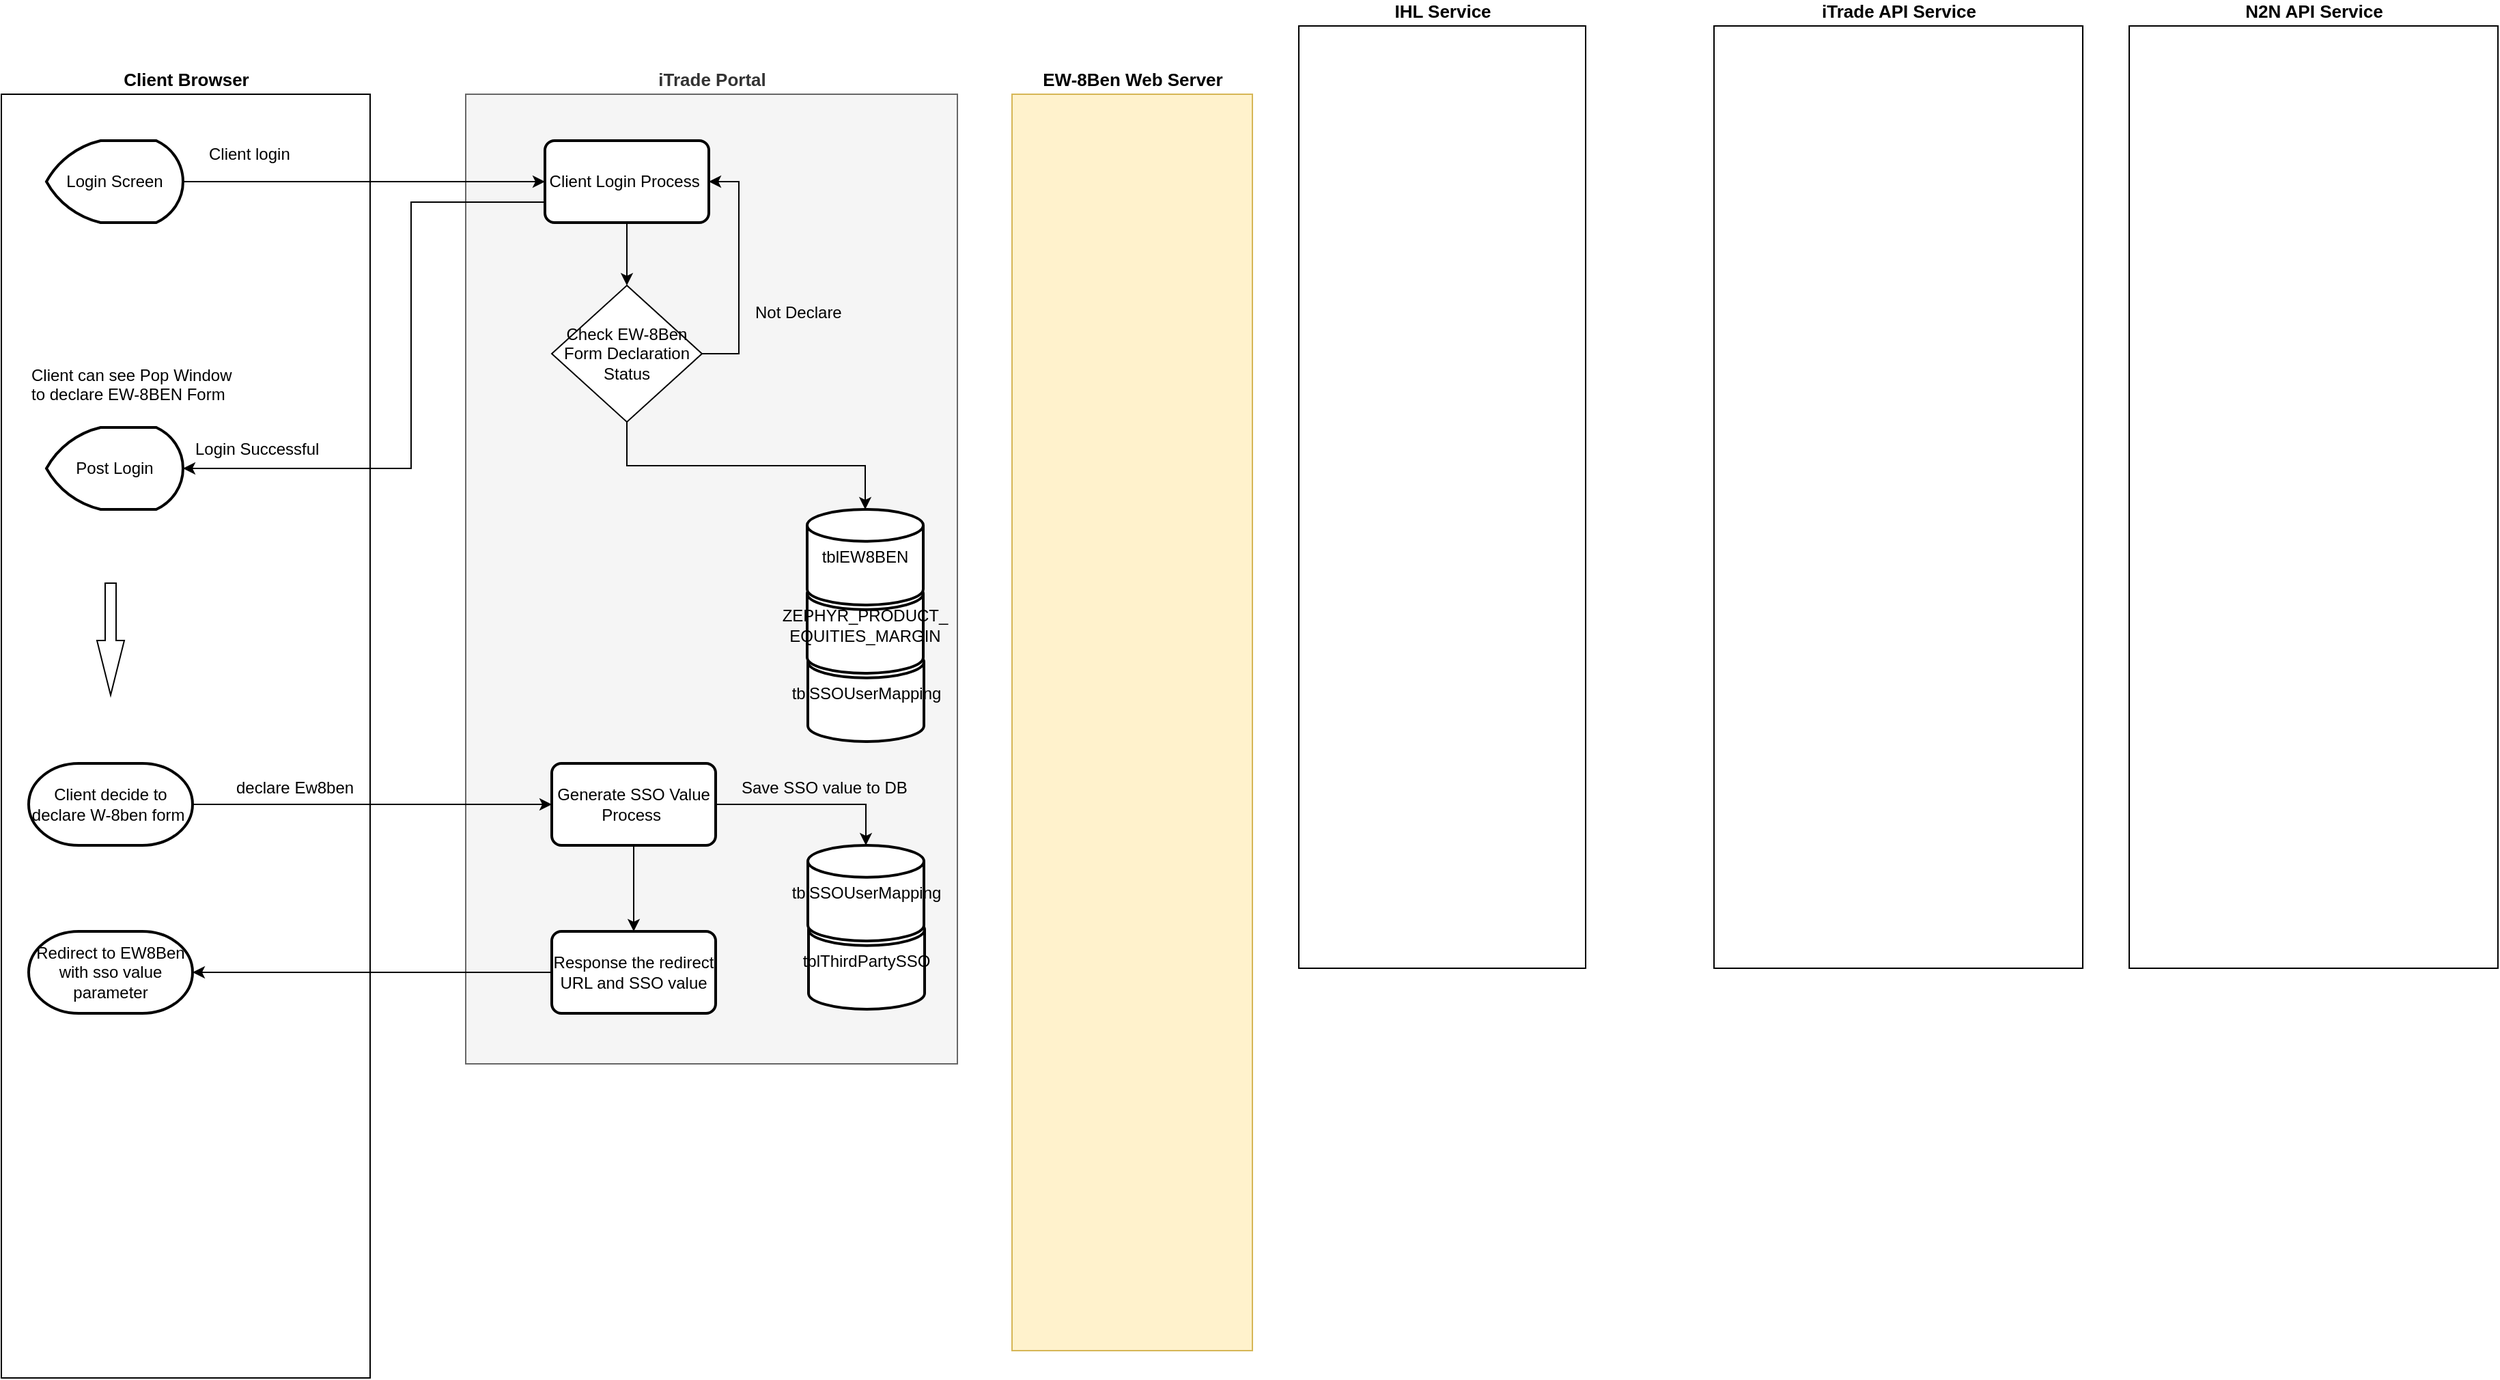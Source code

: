 <mxfile version="10.5.9" type="github"><diagram id="YMtYOnzUOrOTfLu4kTXC" name="Page-1"><mxGraphModel dx="1734" dy="1584" grid="1" gridSize="10" guides="1" tooltips="1" connect="1" arrows="1" fold="1" page="1" pageScale="1" pageWidth="850" pageHeight="1100" math="0" shadow="0"><root><mxCell id="0"/><mxCell id="1" parent="0"/><mxCell id="tJ9BCTHQ244fIdcCI2bb-15" value="Client Browser" style="verticalLabelPosition=top;verticalAlign=bottom;html=1;shape=mxgraph.basic.rect;fillColor=#ffffff;fillColor2=none;strokeColor=#000000;strokeWidth=1;size=20;indent=5;labelPosition=center;align=center;fontStyle=1;fontSize=13;" parent="1" vertex="1"><mxGeometry x="-110" y="-720" width="270" height="940" as="geometry"/></mxCell><mxCell id="tJ9BCTHQ244fIdcCI2bb-10" value="iTrade Portal" style="verticalLabelPosition=top;verticalAlign=bottom;html=1;shape=mxgraph.basic.rect;fillColor=#f5f5f5;fillColor2=none;strokeColor=#666666;strokeWidth=1;size=20;indent=5;labelPosition=center;align=center;fontStyle=1;fontSize=13;fontColor=#333333;" parent="1" vertex="1"><mxGeometry x="230" y="-720" width="360" height="710" as="geometry"/></mxCell><mxCell id="x7NWvvhhakY7uaEACicM-8" style="edgeStyle=orthogonalEdgeStyle;rounded=0;orthogonalLoop=1;jettySize=auto;html=1;exitX=1;exitY=0.5;exitDx=0;exitDy=0;exitPerimeter=0;entryX=0;entryY=0.5;entryDx=0;entryDy=0;fontSize=13;" parent="1" source="tJ9BCTHQ244fIdcCI2bb-2" target="tJ9BCTHQ244fIdcCI2bb-8" edge="1"><mxGeometry relative="1" as="geometry"/></mxCell><mxCell id="tJ9BCTHQ244fIdcCI2bb-2" value="Login Screen" style="strokeWidth=2;html=1;shape=mxgraph.flowchart.display;whiteSpace=wrap;" parent="1" vertex="1"><mxGeometry x="-77" y="-686" width="100" height="60" as="geometry"/></mxCell><mxCell id="x7NWvvhhakY7uaEACicM-4" style="edgeStyle=orthogonalEdgeStyle;rounded=0;orthogonalLoop=1;jettySize=auto;html=1;exitX=0.5;exitY=1;exitDx=0;exitDy=0;fontSize=13;" parent="1" source="tJ9BCTHQ244fIdcCI2bb-8" target="tJ9BCTHQ244fIdcCI2bb-9" edge="1"><mxGeometry relative="1" as="geometry"/></mxCell><mxCell id="x7NWvvhhakY7uaEACicM-15" style="edgeStyle=orthogonalEdgeStyle;rounded=0;orthogonalLoop=1;jettySize=auto;html=1;exitX=0;exitY=0.75;exitDx=0;exitDy=0;entryX=1;entryY=0.5;entryDx=0;entryDy=0;entryPerimeter=0;fontSize=13;" parent="1" source="tJ9BCTHQ244fIdcCI2bb-8" target="x7NWvvhhakY7uaEACicM-14" edge="1"><mxGeometry relative="1" as="geometry"><Array as="points"><mxPoint x="190" y="-641"/><mxPoint x="190" y="-446"/></Array></mxGeometry></mxCell><mxCell id="tJ9BCTHQ244fIdcCI2bb-8" value="Client Login Process&amp;nbsp;" style="rounded=1;whiteSpace=wrap;html=1;absoluteArcSize=1;arcSize=14;strokeWidth=2;" parent="1" vertex="1"><mxGeometry x="288" y="-686" width="120" height="60" as="geometry"/></mxCell><mxCell id="x7NWvvhhakY7uaEACicM-7" style="edgeStyle=orthogonalEdgeStyle;rounded=0;orthogonalLoop=1;jettySize=auto;html=1;exitX=1;exitY=0.5;exitDx=0;exitDy=0;entryX=1;entryY=0.5;entryDx=0;entryDy=0;fontSize=13;" parent="1" source="tJ9BCTHQ244fIdcCI2bb-9" target="tJ9BCTHQ244fIdcCI2bb-8" edge="1"><mxGeometry relative="1" as="geometry"><Array as="points"><mxPoint x="430" y="-530"/><mxPoint x="430" y="-656"/></Array></mxGeometry></mxCell><mxCell id="tJ9BCTHQ244fIdcCI2bb-9" value="&lt;span&gt;Check EW-8Ben Form Declaration Status&lt;/span&gt;" style="rhombus;whiteSpace=wrap;html=1;" parent="1" vertex="1"><mxGeometry x="293" y="-580" width="110" height="100" as="geometry"/></mxCell><mxCell id="tJ9BCTHQ244fIdcCI2bb-25" value="tblSSOUserMapping" style="strokeWidth=2;html=1;shape=mxgraph.flowchart.database;whiteSpace=wrap;" parent="1" vertex="1"><mxGeometry x="480.5" y="-316" width="85" height="70" as="geometry"/></mxCell><mxCell id="tJ9BCTHQ244fIdcCI2bb-22" value="ZEPHYR_PRODUCT_&lt;br&gt;EQUITIES_MARGIN" style="strokeWidth=2;shape=mxgraph.flowchart.database;whiteSpace=wrap;html=1;labelPosition=center;verticalLabelPosition=middle;align=center;verticalAlign=middle;" parent="1" vertex="1"><mxGeometry x="480" y="-366" width="85" height="70" as="geometry"/></mxCell><mxCell id="tJ9BCTHQ244fIdcCI2bb-26" style="edgeStyle=orthogonalEdgeStyle;rounded=0;orthogonalLoop=1;jettySize=auto;html=1;exitX=0.5;exitY=1;exitDx=0;exitDy=0;entryX=0.5;entryY=0;entryDx=0;entryDy=0;fontSize=13;verticalAlign=bottom;entryPerimeter=0;" parent="1" source="tJ9BCTHQ244fIdcCI2bb-9" target="tJ9BCTHQ244fIdcCI2bb-3" edge="1"><mxGeometry relative="1" as="geometry"/></mxCell><mxCell id="tJ9BCTHQ244fIdcCI2bb-3" value="tblEW8BEN" style="strokeWidth=2;html=1;shape=mxgraph.flowchart.database;whiteSpace=wrap;" parent="1" vertex="1"><mxGeometry x="480" y="-416" width="85" height="70" as="geometry"/></mxCell><mxCell id="x7NWvvhhakY7uaEACicM-1" value="Not Declare&lt;br style=&quot;font-size: 12px&quot;&gt;" style="text;html=1;resizable=0;points=[];autosize=1;align=left;verticalAlign=top;spacingTop=-4;fontSize=12;" parent="1" vertex="1"><mxGeometry x="440" y="-570" width="80" height="20" as="geometry"/></mxCell><mxCell id="x7NWvvhhakY7uaEACicM-5" value="" style="rounded=1;whiteSpace=wrap;html=1;absoluteArcSize=1;arcSize=14;strokeWidth=2;fontSize=13;" parent="1" vertex="1"><mxGeometry x="1225" y="-722" width="125" height="62" as="geometry"/></mxCell><mxCell id="x7NWvvhhakY7uaEACicM-14" value="Post Login" style="strokeWidth=2;html=1;shape=mxgraph.flowchart.display;whiteSpace=wrap;" parent="1" vertex="1"><mxGeometry x="-77" y="-476" width="100" height="60" as="geometry"/></mxCell><mxCell id="x7NWvvhhakY7uaEACicM-16" value="Login Successful&lt;br style=&quot;font-size: 12px;&quot;&gt;" style="text;html=1;resizable=0;points=[];autosize=1;align=left;verticalAlign=top;spacingTop=-4;fontSize=12;" parent="1" vertex="1"><mxGeometry x="30" y="-470" width="110" height="20" as="geometry"/></mxCell><mxCell id="x7NWvvhhakY7uaEACicM-18" value="Client can see Pop Window &lt;br style=&quot;font-size: 12px;&quot;&gt;to declare EW-8BEN Form&lt;br style=&quot;font-size: 12px;&quot;&gt;" style="text;html=1;resizable=0;points=[];autosize=1;align=left;verticalAlign=top;spacingTop=-4;fontSize=12;" parent="1" vertex="1"><mxGeometry x="-90" y="-524" width="180" height="30" as="geometry"/></mxCell><mxCell id="x7NWvvhhakY7uaEACicM-19" value="Client login&lt;br style=&quot;font-size: 12px;&quot;&gt;" style="text;html=1;resizable=0;points=[];autosize=1;align=left;verticalAlign=top;spacingTop=-4;fontSize=12;" parent="1" vertex="1"><mxGeometry x="40" y="-686" width="80" height="20" as="geometry"/></mxCell><mxCell id="x7NWvvhhakY7uaEACicM-23" style="edgeStyle=orthogonalEdgeStyle;rounded=0;orthogonalLoop=1;jettySize=auto;html=1;exitX=1;exitY=0.5;exitDx=0;exitDy=0;exitPerimeter=0;entryX=0;entryY=0.5;entryDx=0;entryDy=0;fontSize=12;" parent="1" source="x7NWvvhhakY7uaEACicM-21" target="x7NWvvhhakY7uaEACicM-22" edge="1"><mxGeometry relative="1" as="geometry"/></mxCell><mxCell id="x7NWvvhhakY7uaEACicM-21" value="Client decide to declare W-8ben form&amp;nbsp;" style="strokeWidth=2;html=1;shape=mxgraph.flowchart.terminator;whiteSpace=wrap;fontSize=12;" parent="1" vertex="1"><mxGeometry x="-90" y="-230" width="120" height="60" as="geometry"/></mxCell><mxCell id="x7NWvvhhakY7uaEACicM-28" style="edgeStyle=orthogonalEdgeStyle;rounded=0;orthogonalLoop=1;jettySize=auto;html=1;exitX=1;exitY=0.5;exitDx=0;exitDy=0;entryX=0.5;entryY=0;entryDx=0;entryDy=0;entryPerimeter=0;fontSize=12;" parent="1" source="x7NWvvhhakY7uaEACicM-22" target="x7NWvvhhakY7uaEACicM-25" edge="1"><mxGeometry relative="1" as="geometry"/></mxCell><mxCell id="BPQKgwoo89sPlXSKVGjw-5" style="edgeStyle=orthogonalEdgeStyle;rounded=0;orthogonalLoop=1;jettySize=auto;html=1;exitX=0.5;exitY=1;exitDx=0;exitDy=0;entryX=0.5;entryY=0;entryDx=0;entryDy=0;" edge="1" parent="1" source="x7NWvvhhakY7uaEACicM-22" target="BPQKgwoo89sPlXSKVGjw-2"><mxGeometry relative="1" as="geometry"/></mxCell><mxCell id="x7NWvvhhakY7uaEACicM-22" value="Generate SSO Value Process&amp;nbsp;" style="rounded=1;whiteSpace=wrap;html=1;absoluteArcSize=1;arcSize=14;strokeWidth=2;" parent="1" vertex="1"><mxGeometry x="293" y="-230" width="120" height="60" as="geometry"/></mxCell><mxCell id="x7NWvvhhakY7uaEACicM-24" value="declare Ew8ben&lt;br style=&quot;font-size: 12px&quot;&gt;" style="text;html=1;resizable=0;points=[];autosize=1;align=left;verticalAlign=top;spacingTop=-4;fontSize=12;" parent="1" vertex="1"><mxGeometry x="60" y="-222" width="100" height="20" as="geometry"/></mxCell><mxCell id="x7NWvvhhakY7uaEACicM-26" value="tblThirdPartySSO" style="strokeWidth=2;html=1;shape=mxgraph.flowchart.database;whiteSpace=wrap;" parent="1" vertex="1"><mxGeometry x="481" y="-120" width="85" height="70" as="geometry"/></mxCell><mxCell id="x7NWvvhhakY7uaEACicM-25" value="tblSSOUserMapping" style="strokeWidth=2;html=1;shape=mxgraph.flowchart.database;whiteSpace=wrap;" parent="1" vertex="1"><mxGeometry x="480.5" y="-170" width="85" height="70" as="geometry"/></mxCell><mxCell id="x7NWvvhhakY7uaEACicM-27" value="" style="html=1;shadow=0;dashed=0;align=center;verticalAlign=middle;shape=mxgraph.arrows2.arrow;dy=0.6;dx=40;direction=south;notch=0;fontSize=12;" parent="1" vertex="1"><mxGeometry x="-40" y="-362" width="20" height="82" as="geometry"/></mxCell><mxCell id="BPQKgwoo89sPlXSKVGjw-10" style="edgeStyle=orthogonalEdgeStyle;rounded=0;orthogonalLoop=1;jettySize=auto;html=1;exitX=0;exitY=0.5;exitDx=0;exitDy=0;entryX=1;entryY=0.5;entryDx=0;entryDy=0;entryPerimeter=0;" edge="1" parent="1" source="BPQKgwoo89sPlXSKVGjw-2" target="BPQKgwoo89sPlXSKVGjw-7"><mxGeometry relative="1" as="geometry"/></mxCell><mxCell id="BPQKgwoo89sPlXSKVGjw-2" value="Response the redirect URL and SSO value" style="rounded=1;whiteSpace=wrap;html=1;absoluteArcSize=1;arcSize=14;strokeWidth=2;" vertex="1" parent="1"><mxGeometry x="293" y="-107" width="120" height="60" as="geometry"/></mxCell><mxCell id="BPQKgwoo89sPlXSKVGjw-6" value="Save SSO value to DB&lt;br style=&quot;font-size: 12px&quot;&gt;" style="text;html=1;resizable=0;points=[];autosize=1;align=left;verticalAlign=top;spacingTop=-4;fontSize=12;" vertex="1" parent="1"><mxGeometry x="430" y="-222" width="140" height="20" as="geometry"/></mxCell><mxCell id="BPQKgwoo89sPlXSKVGjw-7" value="Redirect to EW8Ben with sso value parameter" style="strokeWidth=2;html=1;shape=mxgraph.flowchart.terminator;whiteSpace=wrap;fontSize=12;" vertex="1" parent="1"><mxGeometry x="-90" y="-107" width="120" height="60" as="geometry"/></mxCell><mxCell id="BPQKgwoo89sPlXSKVGjw-11" value="EW-8Ben Web Server" style="verticalLabelPosition=top;verticalAlign=bottom;html=1;shape=mxgraph.basic.rect;fillColor=#fff2cc;fillColor2=none;strokeColor=#d6b656;strokeWidth=1;size=20;indent=5;labelPosition=center;align=center;fontStyle=1;fontSize=13;" vertex="1" parent="1"><mxGeometry x="630" y="-720" width="176" height="920" as="geometry"/></mxCell><mxCell id="BPQKgwoo89sPlXSKVGjw-12" value="IHL Service" style="verticalLabelPosition=top;verticalAlign=bottom;html=1;shape=mxgraph.basic.rect;fillColor=#ffffff;fillColor2=none;strokeColor=#000000;strokeWidth=1;size=20;indent=5;labelPosition=center;align=center;fontStyle=1;fontSize=13;" vertex="1" parent="1"><mxGeometry x="840" y="-770" width="210" height="690" as="geometry"/></mxCell><mxCell id="BPQKgwoo89sPlXSKVGjw-13" value="iTrade API Service" style="verticalLabelPosition=top;verticalAlign=bottom;html=1;shape=mxgraph.basic.rect;fillColor=#ffffff;fillColor2=none;strokeColor=#000000;strokeWidth=1;size=20;indent=5;labelPosition=center;align=center;fontStyle=1;fontSize=13;" vertex="1" parent="1"><mxGeometry x="1144" y="-770" width="270" height="690" as="geometry"/></mxCell><mxCell id="BPQKgwoo89sPlXSKVGjw-14" value="N2N API Service" style="verticalLabelPosition=top;verticalAlign=bottom;html=1;shape=mxgraph.basic.rect;fillColor=#ffffff;fillColor2=none;strokeColor=#000000;strokeWidth=1;size=20;indent=5;labelPosition=center;align=center;fontStyle=1;fontSize=13;" vertex="1" parent="1"><mxGeometry x="1448" y="-770" width="270" height="690" as="geometry"/></mxCell></root></mxGraphModel></diagram></mxfile>